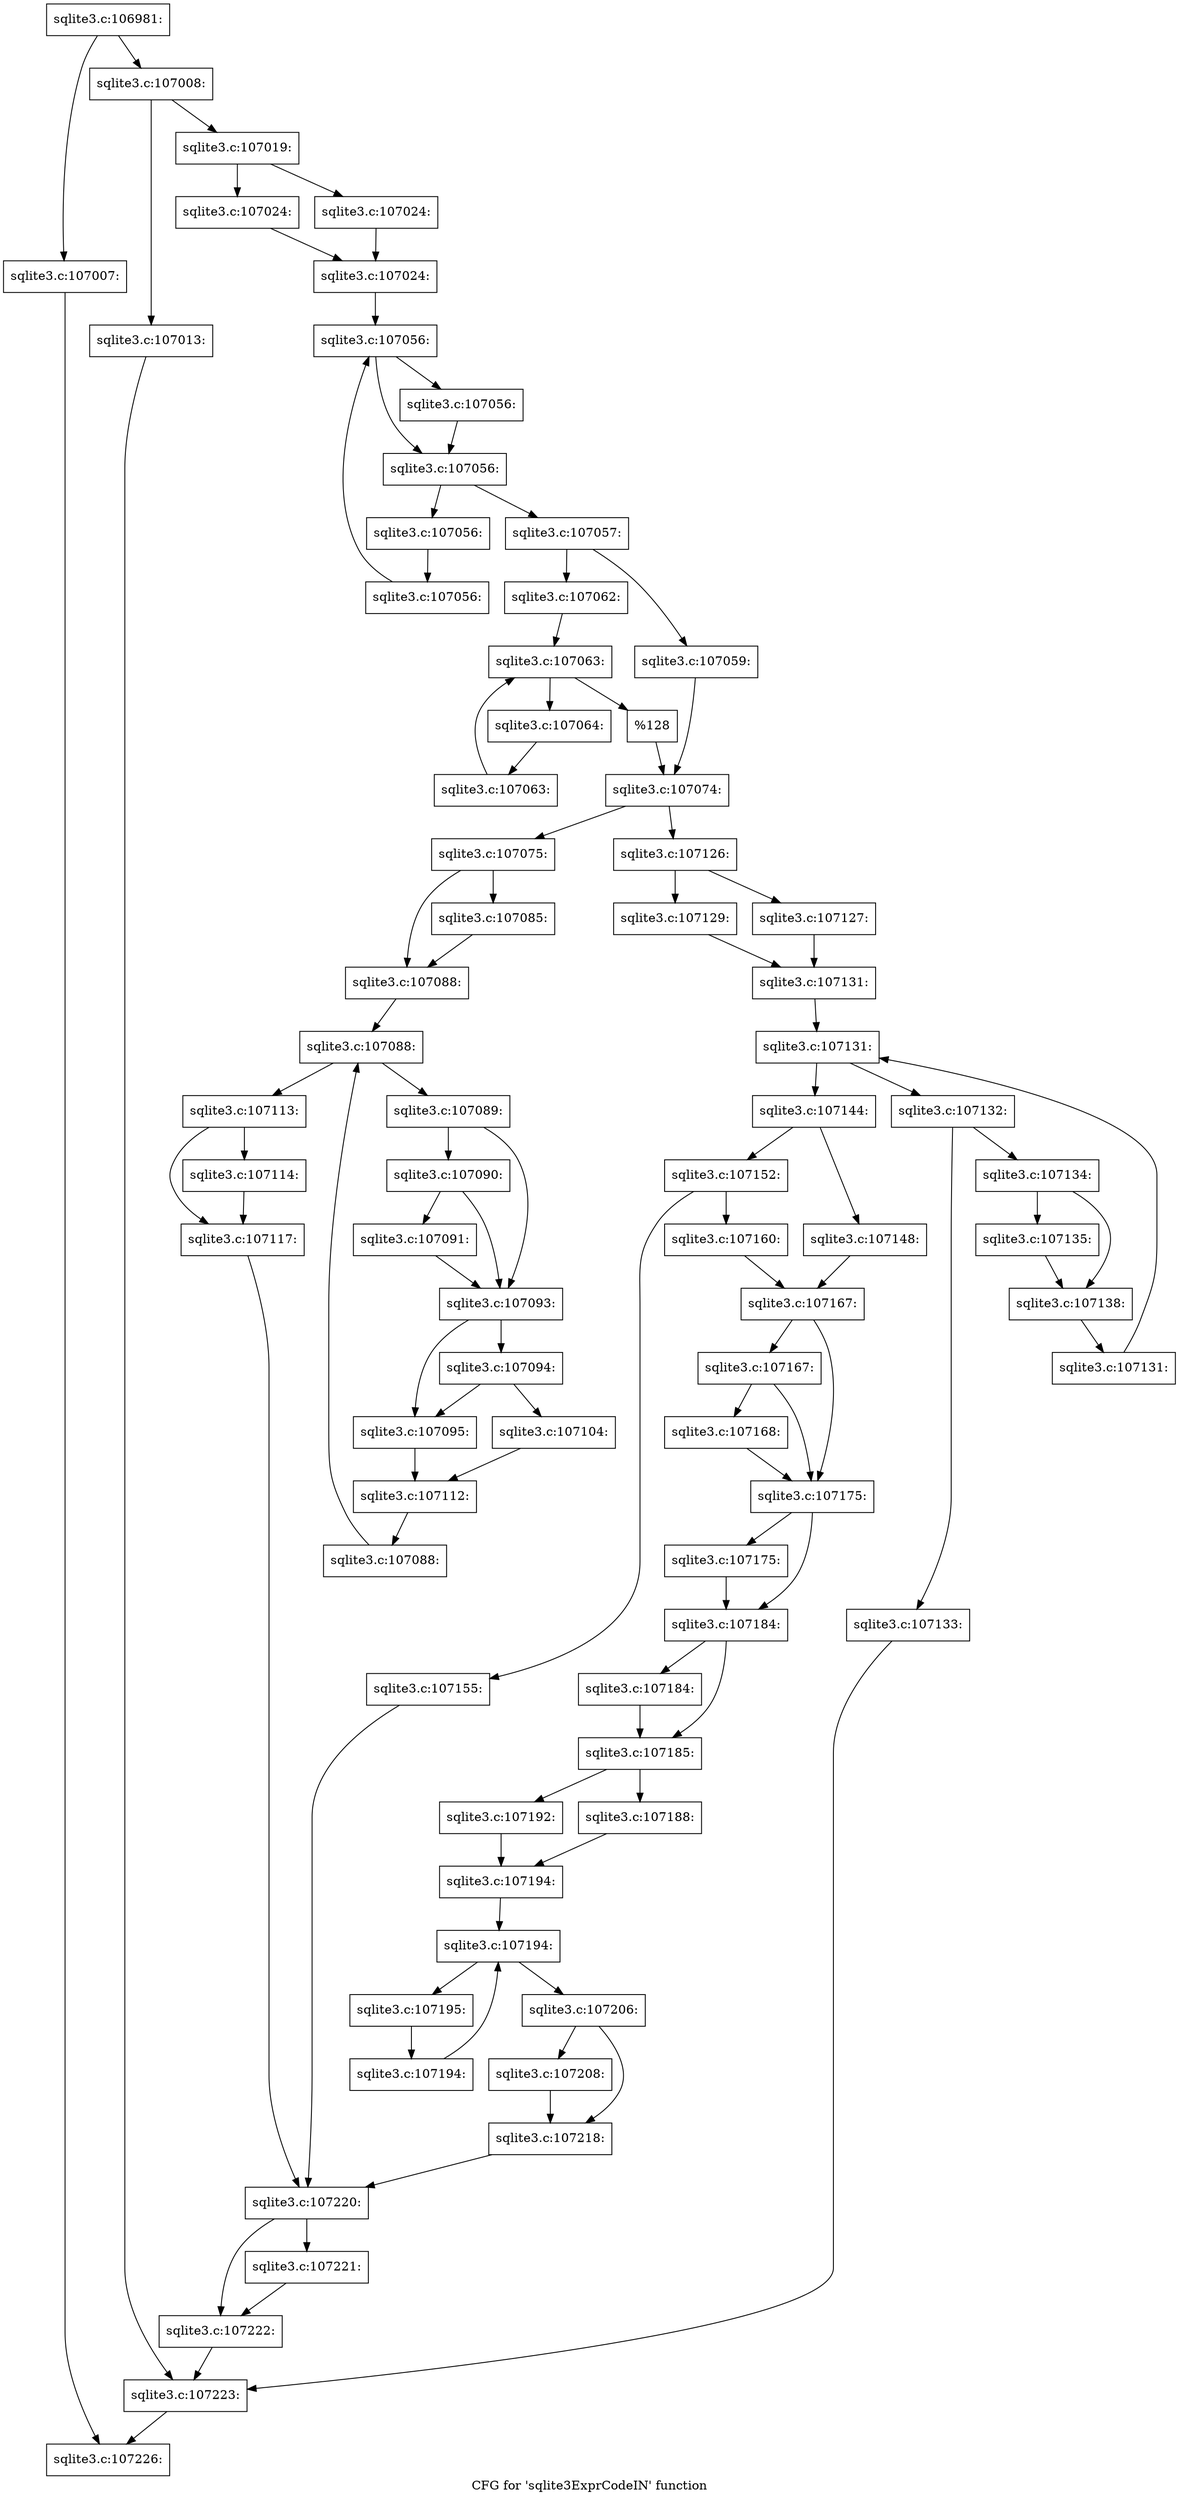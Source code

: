 digraph "CFG for 'sqlite3ExprCodeIN' function" {
	label="CFG for 'sqlite3ExprCodeIN' function";

	Node0x55c0f8c0a660 [shape=record,label="{sqlite3.c:106981:}"];
	Node0x55c0f8c0a660 -> Node0x55c0f8c11be0;
	Node0x55c0f8c0a660 -> Node0x55c0f8c11c30;
	Node0x55c0f8c11be0 [shape=record,label="{sqlite3.c:107007:}"];
	Node0x55c0f8c11be0 -> Node0x55c0f8c0cc40;
	Node0x55c0f8c11c30 [shape=record,label="{sqlite3.c:107008:}"];
	Node0x55c0f8c11c30 -> Node0x55c0f5f162c0;
	Node0x55c0f8c11c30 -> Node0x55c0f5f16510;
	Node0x55c0f5f162c0 [shape=record,label="{sqlite3.c:107013:}"];
	Node0x55c0f5f162c0 -> Node0x55c0f8c12340;
	Node0x55c0f5f16510 [shape=record,label="{sqlite3.c:107019:}"];
	Node0x55c0f5f16510 -> Node0x55c0f5f0dd40;
	Node0x55c0f5f16510 -> Node0x55c0f5ba5dc0;
	Node0x55c0f5f0dd40 [shape=record,label="{sqlite3.c:107024:}"];
	Node0x55c0f5f0dd40 -> Node0x55c0f8c15030;
	Node0x55c0f5ba5dc0 [shape=record,label="{sqlite3.c:107024:}"];
	Node0x55c0f5ba5dc0 -> Node0x55c0f8c15030;
	Node0x55c0f8c15030 [shape=record,label="{sqlite3.c:107024:}"];
	Node0x55c0f8c15030 -> Node0x55c0f8c15e50;
	Node0x55c0f8c15e50 [shape=record,label="{sqlite3.c:107056:}"];
	Node0x55c0f8c15e50 -> Node0x55c0f8c160d0;
	Node0x55c0f8c15e50 -> Node0x55c0f8c16080;
	Node0x55c0f8c160d0 [shape=record,label="{sqlite3.c:107056:}"];
	Node0x55c0f8c160d0 -> Node0x55c0f8c16080;
	Node0x55c0f8c16080 [shape=record,label="{sqlite3.c:107056:}"];
	Node0x55c0f8c16080 -> Node0x55c0f8c16000;
	Node0x55c0f8c16080 -> Node0x55c0f8c15360;
	Node0x55c0f8c16000 [shape=record,label="{sqlite3.c:107056:}"];
	Node0x55c0f8c16000 -> Node0x55c0f8c15f70;
	Node0x55c0f8c15f70 [shape=record,label="{sqlite3.c:107056:}"];
	Node0x55c0f8c15f70 -> Node0x55c0f8c15e50;
	Node0x55c0f8c15360 [shape=record,label="{sqlite3.c:107057:}"];
	Node0x55c0f8c15360 -> Node0x55c0f8c16fa0;
	Node0x55c0f8c15360 -> Node0x55c0f8c17040;
	Node0x55c0f8c16fa0 [shape=record,label="{sqlite3.c:107059:}"];
	Node0x55c0f8c16fa0 -> Node0x55c0f8c16ff0;
	Node0x55c0f8c17040 [shape=record,label="{sqlite3.c:107062:}"];
	Node0x55c0f8c17040 -> Node0x55c0f8c17b10;
	Node0x55c0f8c17b10 [shape=record,label="{sqlite3.c:107063:}"];
	Node0x55c0f8c17b10 -> Node0x55c0f8c17d30;
	Node0x55c0f8c17b10 -> Node0x55c0f8c17960;
	Node0x55c0f8c17d30 [shape=record,label="{sqlite3.c:107064:}"];
	Node0x55c0f8c17d30 -> Node0x55c0f8c17ca0;
	Node0x55c0f8c17ca0 [shape=record,label="{sqlite3.c:107063:}"];
	Node0x55c0f8c17ca0 -> Node0x55c0f8c17b10;
	Node0x55c0f8c17960 [shape=record,label="{%128}"];
	Node0x55c0f8c17960 -> Node0x55c0f8c16ff0;
	Node0x55c0f8c16ff0 [shape=record,label="{sqlite3.c:107074:}"];
	Node0x55c0f8c16ff0 -> Node0x55c0f8c187f0;
	Node0x55c0f8c16ff0 -> Node0x55c0f8c18d10;
	Node0x55c0f8c187f0 [shape=record,label="{sqlite3.c:107075:}"];
	Node0x55c0f8c187f0 -> Node0x55c0f8c1b010;
	Node0x55c0f8c187f0 -> Node0x55c0f8c1b060;
	Node0x55c0f8c1b010 [shape=record,label="{sqlite3.c:107085:}"];
	Node0x55c0f8c1b010 -> Node0x55c0f8c1b060;
	Node0x55c0f8c1b060 [shape=record,label="{sqlite3.c:107088:}"];
	Node0x55c0f8c1b060 -> Node0x55c0f8c1bbf0;
	Node0x55c0f8c1bbf0 [shape=record,label="{sqlite3.c:107088:}"];
	Node0x55c0f8c1bbf0 -> Node0x55c0f8c1be10;
	Node0x55c0f8c1bbf0 -> Node0x55c0f8c1b910;
	Node0x55c0f8c1be10 [shape=record,label="{sqlite3.c:107089:}"];
	Node0x55c0f8c1be10 -> Node0x55c0f8c1cbe0;
	Node0x55c0f8c1be10 -> Node0x55c0f8c1cb90;
	Node0x55c0f8c1cbe0 [shape=record,label="{sqlite3.c:107090:}"];
	Node0x55c0f8c1cbe0 -> Node0x55c0f8c1cb40;
	Node0x55c0f8c1cbe0 -> Node0x55c0f8c1cb90;
	Node0x55c0f8c1cb40 [shape=record,label="{sqlite3.c:107091:}"];
	Node0x55c0f8c1cb40 -> Node0x55c0f8c1cb90;
	Node0x55c0f8c1cb90 [shape=record,label="{sqlite3.c:107093:}"];
	Node0x55c0f8c1cb90 -> Node0x55c0f5f0db60;
	Node0x55c0f8c1cb90 -> Node0x55c0f8c1dee0;
	Node0x55c0f8c1dee0 [shape=record,label="{sqlite3.c:107094:}"];
	Node0x55c0f8c1dee0 -> Node0x55c0f5f0db60;
	Node0x55c0f8c1dee0 -> Node0x55c0f8c1d500;
	Node0x55c0f5f0db60 [shape=record,label="{sqlite3.c:107095:}"];
	Node0x55c0f5f0db60 -> Node0x55c0f8c14a60;
	Node0x55c0f8c1d500 [shape=record,label="{sqlite3.c:107104:}"];
	Node0x55c0f8c1d500 -> Node0x55c0f8c14a60;
	Node0x55c0f8c14a60 [shape=record,label="{sqlite3.c:107112:}"];
	Node0x55c0f8c14a60 -> Node0x55c0f8c1bd80;
	Node0x55c0f8c1bd80 [shape=record,label="{sqlite3.c:107088:}"];
	Node0x55c0f8c1bd80 -> Node0x55c0f8c1bbf0;
	Node0x55c0f8c1b910 [shape=record,label="{sqlite3.c:107113:}"];
	Node0x55c0f8c1b910 -> Node0x55c0f8c204d0;
	Node0x55c0f8c1b910 -> Node0x55c0f8c21100;
	Node0x55c0f8c204d0 [shape=record,label="{sqlite3.c:107114:}"];
	Node0x55c0f8c204d0 -> Node0x55c0f8c21100;
	Node0x55c0f8c21100 [shape=record,label="{sqlite3.c:107117:}"];
	Node0x55c0f8c21100 -> Node0x55c0f8c21e00;
	Node0x55c0f8c18d10 [shape=record,label="{sqlite3.c:107126:}"];
	Node0x55c0f8c18d10 -> Node0x55c0f8c21ff0;
	Node0x55c0f8c18d10 -> Node0x55c0f8c22090;
	Node0x55c0f8c21ff0 [shape=record,label="{sqlite3.c:107127:}"];
	Node0x55c0f8c21ff0 -> Node0x55c0f8c22040;
	Node0x55c0f8c22090 [shape=record,label="{sqlite3.c:107129:}"];
	Node0x55c0f8c22090 -> Node0x55c0f8c22040;
	Node0x55c0f8c22040 [shape=record,label="{sqlite3.c:107131:}"];
	Node0x55c0f8c22040 -> Node0x55c0f8c22d00;
	Node0x55c0f8c22d00 [shape=record,label="{sqlite3.c:107131:}"];
	Node0x55c0f8c22d00 -> Node0x55c0f8c22f20;
	Node0x55c0f8c22d00 -> Node0x55c0f8c22b50;
	Node0x55c0f8c22f20 [shape=record,label="{sqlite3.c:107132:}"];
	Node0x55c0f8c22f20 -> Node0x55c0f8c23a40;
	Node0x55c0f8c22f20 -> Node0x55c0f8c23a90;
	Node0x55c0f8c23a40 [shape=record,label="{sqlite3.c:107133:}"];
	Node0x55c0f8c23a40 -> Node0x55c0f8c12340;
	Node0x55c0f8c23a90 [shape=record,label="{sqlite3.c:107134:}"];
	Node0x55c0f8c23a90 -> Node0x55c0f8c23f90;
	Node0x55c0f8c23a90 -> Node0x55c0f8c23fe0;
	Node0x55c0f8c23f90 [shape=record,label="{sqlite3.c:107135:}"];
	Node0x55c0f8c23f90 -> Node0x55c0f8c23fe0;
	Node0x55c0f8c23fe0 [shape=record,label="{sqlite3.c:107138:}"];
	Node0x55c0f8c23fe0 -> Node0x55c0f8c22e90;
	Node0x55c0f8c22e90 [shape=record,label="{sqlite3.c:107131:}"];
	Node0x55c0f8c22e90 -> Node0x55c0f8c22d00;
	Node0x55c0f8c22b50 [shape=record,label="{sqlite3.c:107144:}"];
	Node0x55c0f8c22b50 -> Node0x55c0f8c24d60;
	Node0x55c0f8c22b50 -> Node0x55c0f8c24e00;
	Node0x55c0f8c24d60 [shape=record,label="{sqlite3.c:107148:}"];
	Node0x55c0f8c24d60 -> Node0x55c0f8c24db0;
	Node0x55c0f8c24e00 [shape=record,label="{sqlite3.c:107152:}"];
	Node0x55c0f8c24e00 -> Node0x55c0f8c25370;
	Node0x55c0f8c24e00 -> Node0x55c0f8c25d60;
	Node0x55c0f8c25370 [shape=record,label="{sqlite3.c:107155:}"];
	Node0x55c0f8c25370 -> Node0x55c0f8c21e00;
	Node0x55c0f8c25d60 [shape=record,label="{sqlite3.c:107160:}"];
	Node0x55c0f8c25d60 -> Node0x55c0f8c24db0;
	Node0x55c0f8c24db0 [shape=record,label="{sqlite3.c:107167:}"];
	Node0x55c0f8c24db0 -> Node0x55c0f8c26e40;
	Node0x55c0f8c24db0 -> Node0x55c0f8c26df0;
	Node0x55c0f8c26e40 [shape=record,label="{sqlite3.c:107167:}"];
	Node0x55c0f8c26e40 -> Node0x55c0f8c26450;
	Node0x55c0f8c26e40 -> Node0x55c0f8c26df0;
	Node0x55c0f8c26450 [shape=record,label="{sqlite3.c:107168:}"];
	Node0x55c0f8c26450 -> Node0x55c0f8c26df0;
	Node0x55c0f8c26df0 [shape=record,label="{sqlite3.c:107175:}"];
	Node0x55c0f8c26df0 -> Node0x55c0f8c27830;
	Node0x55c0f8c26df0 -> Node0x55c0f8c27880;
	Node0x55c0f8c27830 [shape=record,label="{sqlite3.c:107175:}"];
	Node0x55c0f8c27830 -> Node0x55c0f8c27880;
	Node0x55c0f8c27880 [shape=record,label="{sqlite3.c:107184:}"];
	Node0x55c0f8c27880 -> Node0x55c0f8c27ef0;
	Node0x55c0f8c27880 -> Node0x55c0f8c27f40;
	Node0x55c0f8c27ef0 [shape=record,label="{sqlite3.c:107184:}"];
	Node0x55c0f8c27ef0 -> Node0x55c0f8c27f40;
	Node0x55c0f8c27f40 [shape=record,label="{sqlite3.c:107185:}"];
	Node0x55c0f8c27f40 -> Node0x55c0f8c288e0;
	Node0x55c0f8c27f40 -> Node0x55c0f8c28980;
	Node0x55c0f8c288e0 [shape=record,label="{sqlite3.c:107188:}"];
	Node0x55c0f8c288e0 -> Node0x55c0f8c28930;
	Node0x55c0f8c28980 [shape=record,label="{sqlite3.c:107192:}"];
	Node0x55c0f8c28980 -> Node0x55c0f8c28930;
	Node0x55c0f8c28930 [shape=record,label="{sqlite3.c:107194:}"];
	Node0x55c0f8c28930 -> Node0x55c0f8c29490;
	Node0x55c0f8c29490 [shape=record,label="{sqlite3.c:107194:}"];
	Node0x55c0f8c29490 -> Node0x55c0f8c296b0;
	Node0x55c0f8c29490 -> Node0x55c0f8c292e0;
	Node0x55c0f8c296b0 [shape=record,label="{sqlite3.c:107195:}"];
	Node0x55c0f8c296b0 -> Node0x55c0f8c29620;
	Node0x55c0f8c29620 [shape=record,label="{sqlite3.c:107194:}"];
	Node0x55c0f8c29620 -> Node0x55c0f8c29490;
	Node0x55c0f8c292e0 [shape=record,label="{sqlite3.c:107206:}"];
	Node0x55c0f8c292e0 -> Node0x55c0f8c2ae10;
	Node0x55c0f8c292e0 -> Node0x55c0f8c2be40;
	Node0x55c0f8c2ae10 [shape=record,label="{sqlite3.c:107208:}"];
	Node0x55c0f8c2ae10 -> Node0x55c0f8c2be40;
	Node0x55c0f8c2be40 [shape=record,label="{sqlite3.c:107218:}"];
	Node0x55c0f8c2be40 -> Node0x55c0f8c21e00;
	Node0x55c0f8c21e00 [shape=record,label="{sqlite3.c:107220:}"];
	Node0x55c0f8c21e00 -> Node0x55c0f8c2cff0;
	Node0x55c0f8c21e00 -> Node0x55c0f8c2d040;
	Node0x55c0f8c2cff0 [shape=record,label="{sqlite3.c:107221:}"];
	Node0x55c0f8c2cff0 -> Node0x55c0f8c2d040;
	Node0x55c0f8c2d040 [shape=record,label="{sqlite3.c:107222:}"];
	Node0x55c0f8c2d040 -> Node0x55c0f8c12340;
	Node0x55c0f8c12340 [shape=record,label="{sqlite3.c:107223:}"];
	Node0x55c0f8c12340 -> Node0x55c0f8c0cc40;
	Node0x55c0f8c0cc40 [shape=record,label="{sqlite3.c:107226:}"];
}
